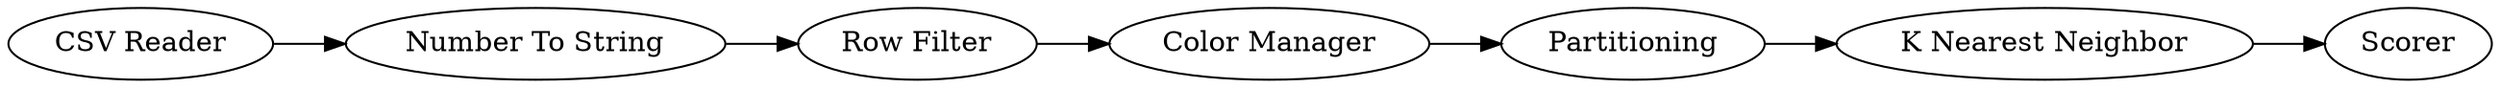 digraph {
	1 -> 2
	3 -> 4
	11 -> 12
	2 -> 3
	10 -> 11
	4 -> 10
	1 [label="CSV Reader"]
	11 [label="K Nearest Neighbor"]
	4 [label="Color Manager"]
	12 [label=Scorer]
	3 [label="Row Filter"]
	2 [label="Number To String"]
	10 [label=Partitioning]
	rankdir=LR
}
